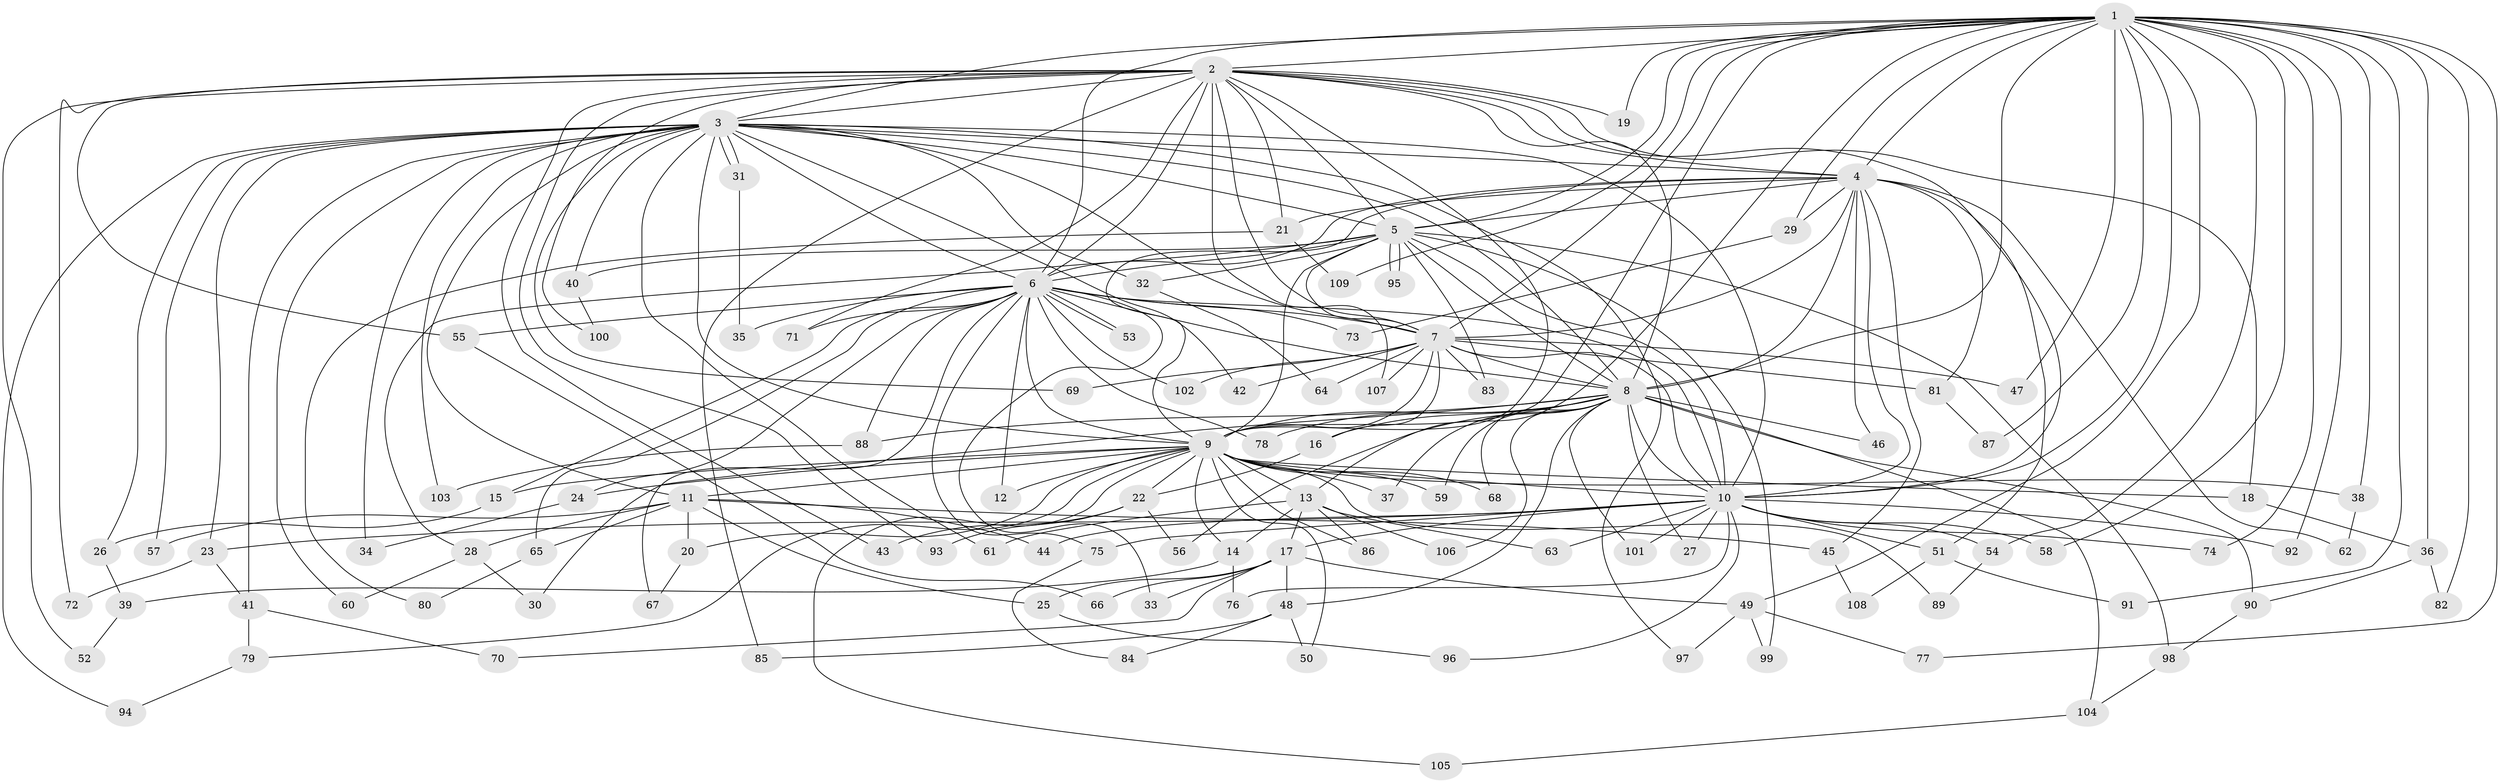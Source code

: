 // coarse degree distribution, {25: 0.011111111111111112, 20: 0.011111111111111112, 24: 0.011111111111111112, 14: 0.011111111111111112, 16: 0.011111111111111112, 22: 0.011111111111111112, 30: 0.011111111111111112, 28: 0.011111111111111112, 23: 0.011111111111111112, 9: 0.011111111111111112, 2: 0.5666666666666667, 3: 0.2111111111111111, 11: 0.011111111111111112, 4: 0.06666666666666667, 5: 0.011111111111111112, 1: 0.022222222222222223}
// Generated by graph-tools (version 1.1) at 2025/51/02/27/25 19:51:50]
// undirected, 109 vertices, 243 edges
graph export_dot {
graph [start="1"]
  node [color=gray90,style=filled];
  1;
  2;
  3;
  4;
  5;
  6;
  7;
  8;
  9;
  10;
  11;
  12;
  13;
  14;
  15;
  16;
  17;
  18;
  19;
  20;
  21;
  22;
  23;
  24;
  25;
  26;
  27;
  28;
  29;
  30;
  31;
  32;
  33;
  34;
  35;
  36;
  37;
  38;
  39;
  40;
  41;
  42;
  43;
  44;
  45;
  46;
  47;
  48;
  49;
  50;
  51;
  52;
  53;
  54;
  55;
  56;
  57;
  58;
  59;
  60;
  61;
  62;
  63;
  64;
  65;
  66;
  67;
  68;
  69;
  70;
  71;
  72;
  73;
  74;
  75;
  76;
  77;
  78;
  79;
  80;
  81;
  82;
  83;
  84;
  85;
  86;
  87;
  88;
  89;
  90;
  91;
  92;
  93;
  94;
  95;
  96;
  97;
  98;
  99;
  100;
  101;
  102;
  103;
  104;
  105;
  106;
  107;
  108;
  109;
  1 -- 2;
  1 -- 3;
  1 -- 4;
  1 -- 5;
  1 -- 6;
  1 -- 7;
  1 -- 8;
  1 -- 9;
  1 -- 10;
  1 -- 13;
  1 -- 19;
  1 -- 29;
  1 -- 36;
  1 -- 38;
  1 -- 47;
  1 -- 49;
  1 -- 54;
  1 -- 58;
  1 -- 74;
  1 -- 77;
  1 -- 82;
  1 -- 87;
  1 -- 91;
  1 -- 92;
  1 -- 109;
  2 -- 3;
  2 -- 4;
  2 -- 5;
  2 -- 6;
  2 -- 7;
  2 -- 8;
  2 -- 9;
  2 -- 10;
  2 -- 18;
  2 -- 19;
  2 -- 21;
  2 -- 43;
  2 -- 52;
  2 -- 55;
  2 -- 71;
  2 -- 72;
  2 -- 85;
  2 -- 93;
  2 -- 100;
  2 -- 107;
  3 -- 4;
  3 -- 5;
  3 -- 6;
  3 -- 7;
  3 -- 8;
  3 -- 9;
  3 -- 10;
  3 -- 11;
  3 -- 23;
  3 -- 26;
  3 -- 31;
  3 -- 31;
  3 -- 32;
  3 -- 34;
  3 -- 40;
  3 -- 41;
  3 -- 42;
  3 -- 57;
  3 -- 60;
  3 -- 61;
  3 -- 69;
  3 -- 94;
  3 -- 97;
  3 -- 103;
  4 -- 5;
  4 -- 6;
  4 -- 7;
  4 -- 8;
  4 -- 9;
  4 -- 10;
  4 -- 21;
  4 -- 29;
  4 -- 45;
  4 -- 46;
  4 -- 51;
  4 -- 62;
  4 -- 81;
  5 -- 6;
  5 -- 7;
  5 -- 8;
  5 -- 9;
  5 -- 10;
  5 -- 28;
  5 -- 32;
  5 -- 40;
  5 -- 83;
  5 -- 95;
  5 -- 95;
  5 -- 98;
  5 -- 99;
  6 -- 7;
  6 -- 8;
  6 -- 9;
  6 -- 10;
  6 -- 12;
  6 -- 15;
  6 -- 24;
  6 -- 33;
  6 -- 35;
  6 -- 53;
  6 -- 53;
  6 -- 55;
  6 -- 65;
  6 -- 67;
  6 -- 71;
  6 -- 73;
  6 -- 75;
  6 -- 78;
  6 -- 88;
  6 -- 102;
  7 -- 8;
  7 -- 9;
  7 -- 10;
  7 -- 16;
  7 -- 42;
  7 -- 47;
  7 -- 64;
  7 -- 69;
  7 -- 81;
  7 -- 83;
  7 -- 102;
  7 -- 107;
  8 -- 9;
  8 -- 10;
  8 -- 16;
  8 -- 27;
  8 -- 30;
  8 -- 37;
  8 -- 46;
  8 -- 48;
  8 -- 56;
  8 -- 59;
  8 -- 68;
  8 -- 78;
  8 -- 88;
  8 -- 90;
  8 -- 101;
  8 -- 104;
  8 -- 106;
  9 -- 10;
  9 -- 11;
  9 -- 12;
  9 -- 13;
  9 -- 14;
  9 -- 15;
  9 -- 18;
  9 -- 20;
  9 -- 22;
  9 -- 24;
  9 -- 37;
  9 -- 38;
  9 -- 50;
  9 -- 59;
  9 -- 68;
  9 -- 79;
  9 -- 86;
  9 -- 89;
  9 -- 105;
  10 -- 17;
  10 -- 23;
  10 -- 27;
  10 -- 44;
  10 -- 51;
  10 -- 54;
  10 -- 58;
  10 -- 63;
  10 -- 74;
  10 -- 75;
  10 -- 76;
  10 -- 92;
  10 -- 96;
  10 -- 101;
  11 -- 20;
  11 -- 25;
  11 -- 28;
  11 -- 44;
  11 -- 45;
  11 -- 57;
  11 -- 65;
  13 -- 14;
  13 -- 17;
  13 -- 61;
  13 -- 63;
  13 -- 86;
  13 -- 106;
  14 -- 39;
  14 -- 76;
  15 -- 26;
  16 -- 22;
  17 -- 25;
  17 -- 33;
  17 -- 48;
  17 -- 49;
  17 -- 66;
  17 -- 70;
  18 -- 36;
  20 -- 67;
  21 -- 80;
  21 -- 109;
  22 -- 43;
  22 -- 56;
  22 -- 93;
  23 -- 41;
  23 -- 72;
  24 -- 34;
  25 -- 96;
  26 -- 39;
  28 -- 30;
  28 -- 60;
  29 -- 73;
  31 -- 35;
  32 -- 64;
  36 -- 82;
  36 -- 90;
  38 -- 62;
  39 -- 52;
  40 -- 100;
  41 -- 70;
  41 -- 79;
  45 -- 108;
  48 -- 50;
  48 -- 84;
  48 -- 85;
  49 -- 77;
  49 -- 97;
  49 -- 99;
  51 -- 91;
  51 -- 108;
  54 -- 89;
  55 -- 66;
  65 -- 80;
  75 -- 84;
  79 -- 94;
  81 -- 87;
  88 -- 103;
  90 -- 98;
  98 -- 104;
  104 -- 105;
}
